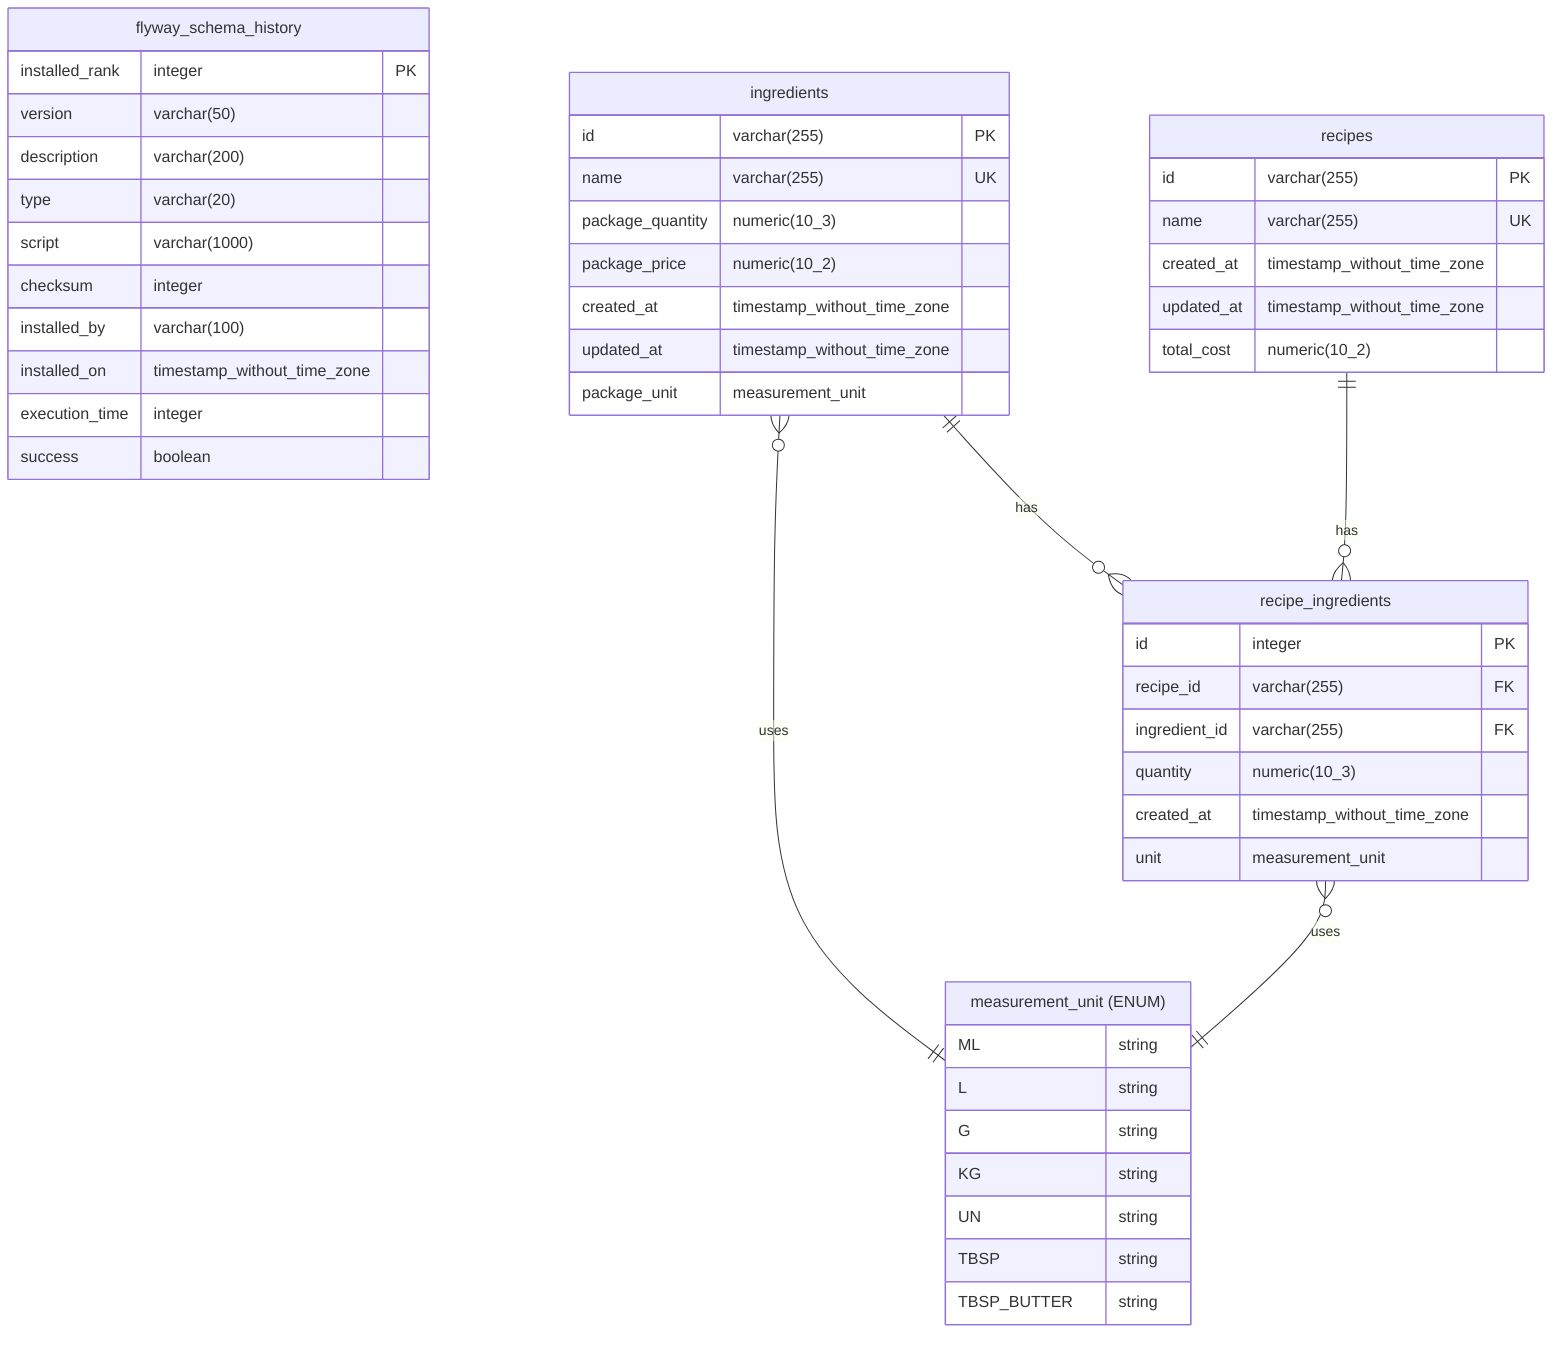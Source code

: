 erDiagram

    "measurement_unit (ENUM)" {
        ML string
        L string
        G string
        KG string
        UN string
        TBSP string
        TBSP_BUTTER string
    }

    flyway_schema_history {
        installed_rank integer PK
        version varchar(50)
        description varchar(200)
        type varchar(20)
        script varchar(1000)
        checksum integer
        installed_by varchar(100)
        installed_on timestamp_without_time_zone
        execution_time integer
        success boolean
    }

    ingredients {
        id varchar(255) PK
        name varchar(255) UK
        package_quantity numeric(10_3)
        package_price numeric(10_2)
        created_at timestamp_without_time_zone
        updated_at timestamp_without_time_zone
        package_unit measurement_unit
    }

    recipe_ingredients {
        id integer PK
        recipe_id varchar(255) FK
        ingredient_id varchar(255) FK
        quantity numeric(10_3)
        created_at timestamp_without_time_zone
        unit measurement_unit
    }

    recipes {
        id varchar(255) PK
        name varchar(255) UK
        created_at timestamp_without_time_zone
        updated_at timestamp_without_time_zone
        total_cost numeric(10_2)
    }

    ingredients ||--o{ recipe_ingredients : "has"
    recipes ||--o{ recipe_ingredients : "has"

    ingredients }o--|| "measurement_unit (ENUM)" : "uses"
    recipe_ingredients }o--|| "measurement_unit (ENUM)" : "uses"